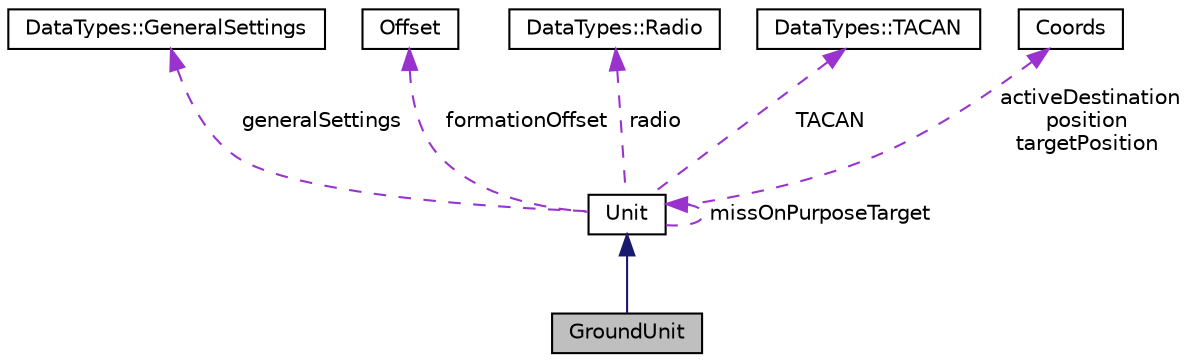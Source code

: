 digraph "GroundUnit"
{
 // LATEX_PDF_SIZE
  edge [fontname="Helvetica",fontsize="10",labelfontname="Helvetica",labelfontsize="10"];
  node [fontname="Helvetica",fontsize="10",shape=record];
  Node1 [label="GroundUnit",height=0.2,width=0.4,color="black", fillcolor="grey75", style="filled", fontcolor="black",tooltip=" "];
  Node2 -> Node1 [dir="back",color="midnightblue",fontsize="10",style="solid",fontname="Helvetica"];
  Node2 [label="Unit",height=0.2,width=0.4,color="black", fillcolor="white", style="filled",URL="$classUnit.html",tooltip=" "];
  Node3 -> Node2 [dir="back",color="darkorchid3",fontsize="10",style="dashed",label=" generalSettings" ,fontname="Helvetica"];
  Node3 [label="DataTypes::GeneralSettings",height=0.2,width=0.4,color="black", fillcolor="white", style="filled",URL="$structDataTypes_1_1GeneralSettings.html",tooltip=" "];
  Node4 -> Node2 [dir="back",color="darkorchid3",fontsize="10",style="dashed",label=" formationOffset" ,fontname="Helvetica"];
  Node4 [label="Offset",height=0.2,width=0.4,color="black", fillcolor="white", style="filled",URL="$structOffset.html",tooltip=" "];
  Node5 -> Node2 [dir="back",color="darkorchid3",fontsize="10",style="dashed",label=" radio" ,fontname="Helvetica"];
  Node5 [label="DataTypes::Radio",height=0.2,width=0.4,color="black", fillcolor="white", style="filled",URL="$structDataTypes_1_1Radio.html",tooltip=" "];
  Node2 -> Node2 [dir="back",color="darkorchid3",fontsize="10",style="dashed",label=" missOnPurposeTarget" ,fontname="Helvetica"];
  Node6 -> Node2 [dir="back",color="darkorchid3",fontsize="10",style="dashed",label=" TACAN" ,fontname="Helvetica"];
  Node6 [label="DataTypes::TACAN",height=0.2,width=0.4,color="black", fillcolor="white", style="filled",URL="$structDataTypes_1_1TACAN.html",tooltip=" "];
  Node7 -> Node2 [dir="back",color="darkorchid3",fontsize="10",style="dashed",label=" activeDestination\nposition\ntargetPosition" ,fontname="Helvetica"];
  Node7 [label="Coords",height=0.2,width=0.4,color="black", fillcolor="white", style="filled",URL="$structCoords.html",tooltip=" "];
}
